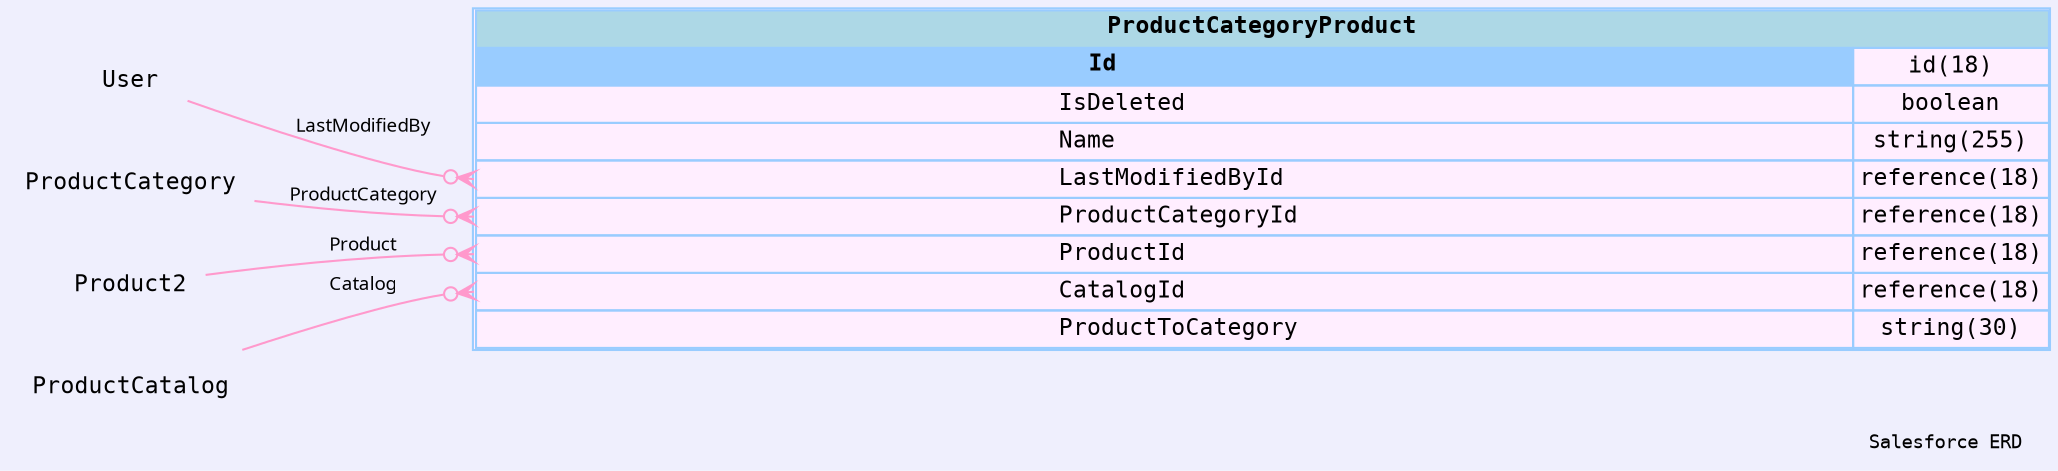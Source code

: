 
        digraph "Salesforce+ ERD" {  
            graph [  
              rankdir="RL"  
              bgcolor="#efeffd"  
              label="Salesforce ERD "  
              labeljust="r"  
              nodesep="0.18"  
              ranksep="0.46"        
              fontname="Courier"  
              fontsize="9"  
            ];  
            node [  
              fontname="Courier"  
              fontsize="11"  
              shape="plaintext"  
              color="#99ccff"  
            ];  
            edge [ arrowsize="0.8"   ];
        
            ProductCategoryProduct [shape=none, margin=0, label=<
                <table border="1" cellborder="1" cellspacing="0" bgcolor="#ffeeff" >   
                  <tr><td colspan="3" bgcolor="lightblue"><b>ProductCategoryProduct</b></td></tr>
             <tr>
                                        <td  bgcolor="#99ccff" port="Id" align="left">
                                           <b>Id</b>
                                        </td><td>id(18)</td></tr> <tr>
                                         <td port="IsDeleted" align="left">
                                         IsDeleted
                                       </td><td>boolean</td></tr> <tr>
                                         <td port="Name" align="left">
                                         Name
                                       </td><td>string(255)</td></tr> <tr>
                                         <td port="LastModifiedById" align="left">
                                         LastModifiedById
                                       </td><td>reference(18)</td></tr> <tr>
                                         <td port="ProductCategoryId" align="left">
                                         ProductCategoryId
                                       </td><td>reference(18)</td></tr> <tr>
                                         <td port="ProductId" align="left">
                                         ProductId
                                       </td><td>reference(18)</td></tr> <tr>
                                         <td port="CatalogId" align="left">
                                         CatalogId
                                       </td><td>reference(18)</td></tr> <tr>
                                         <td port="ProductToCategory" align="left">
                                         ProductToCategory
                                       </td><td>string(30)</td></tr>            
                </table>
                >
                  URL="#"
                  tooltip=" ProductCategoryProduct "
                ];
            
                            "ProductCategoryProduct" : "LastModifiedById": w -> 
                                  "User" : "Id" 
                                           : e 
                                          [arrowhead=none 
                                           dir=back 
                                           arrowtail=crowodot 
                                           color="#ff99cc"
                                           label="LastModifiedBy"
                                           fontname="Monaco"
                                           fontsize="9"
                                          ];
                      
                            "ProductCategoryProduct" : "ProductCategoryId": w -> 
                                  "ProductCategory" : "Id" 
                                           : e 
                                          [arrowhead=none 
                                           dir=back 
                                           arrowtail=crowodot 
                                           color="#ff99cc"
                                           label="ProductCategory"
                                           fontname="Monaco"
                                           fontsize="9"
                                          ];
                      
                            "ProductCategoryProduct" : "ProductId": w -> 
                                  "Product2" : "Id" 
                                           : e 
                                          [arrowhead=none 
                                           dir=back 
                                           arrowtail=crowodot 
                                           color="#ff99cc"
                                           label="Product"
                                           fontname="Monaco"
                                           fontsize="9"
                                          ];
                      
                            "ProductCategoryProduct" : "CatalogId": w -> 
                                  "ProductCatalog" : "Id" 
                                           : e 
                                          [arrowhead=none 
                                           dir=back 
                                           arrowtail=crowodot 
                                           color="#ff99cc"
                                           label="Catalog"
                                           fontname="Monaco"
                                           fontsize="9"
                                          ];
                      }